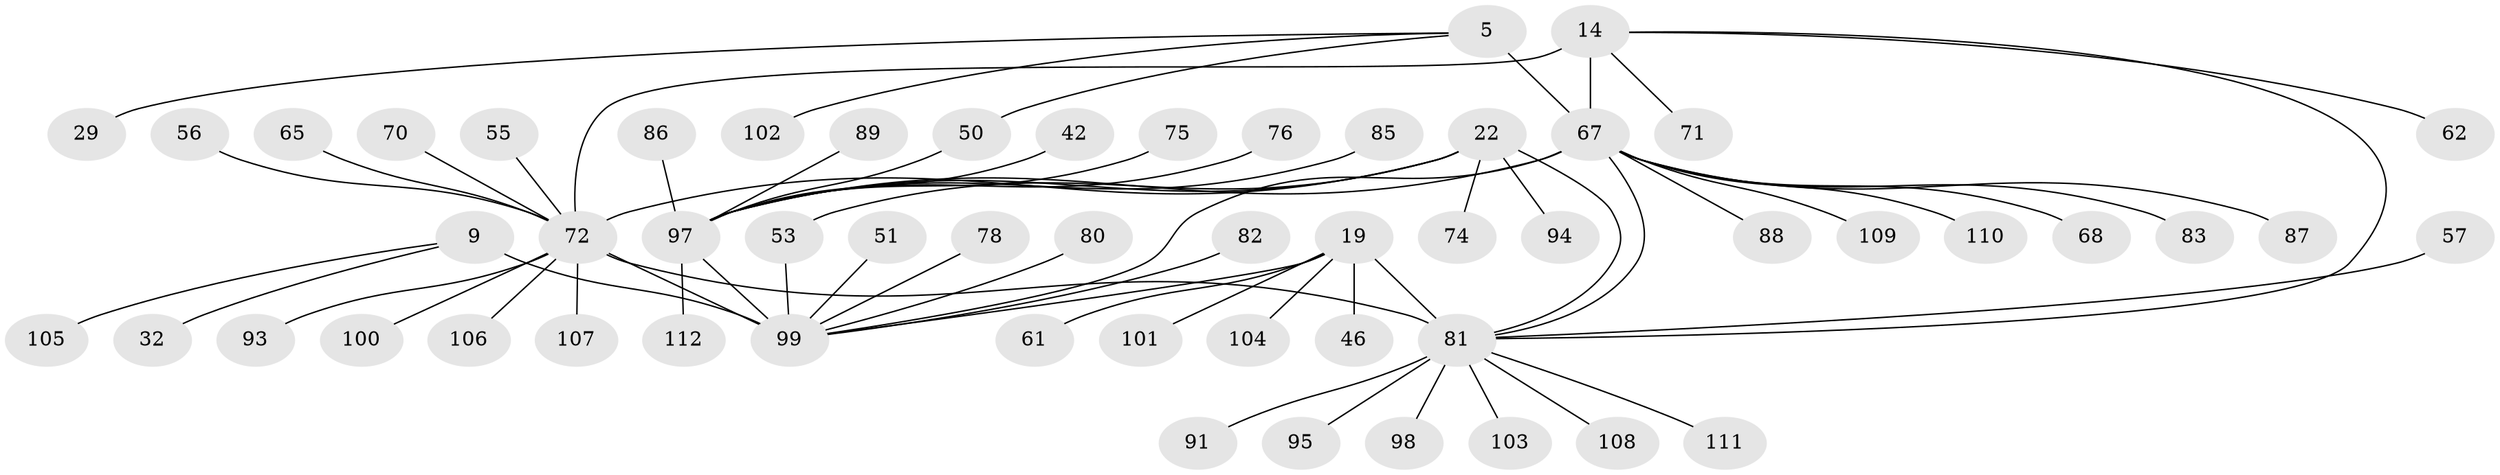 // original degree distribution, {8: 0.008928571428571428, 10: 0.044642857142857144, 11: 0.017857142857142856, 4: 0.008928571428571428, 7: 0.05357142857142857, 9: 0.03571428571428571, 5: 0.017857142857142856, 6: 0.03571428571428571, 2: 0.16964285714285715, 1: 0.5803571428571429, 3: 0.026785714285714284}
// Generated by graph-tools (version 1.1) at 2025/54/03/09/25 04:54:35]
// undirected, 56 vertices, 64 edges
graph export_dot {
graph [start="1"]
  node [color=gray90,style=filled];
  5 [super="+4"];
  9 [super="+7"];
  14 [super="+13"];
  19 [super="+17"];
  22 [super="+21"];
  29;
  32;
  42;
  46;
  50;
  51;
  53;
  55;
  56;
  57;
  61;
  62;
  65;
  67 [super="+66"];
  68;
  70 [super="+59"];
  71;
  72 [super="+11+15+31+54"];
  74;
  75;
  76;
  78;
  80;
  81 [super="+20+33+44+36+43+48"];
  82 [super="+35+38"];
  83;
  85;
  86;
  87 [super="+69"];
  88;
  89;
  91 [super="+90"];
  93;
  94;
  95 [super="+84"];
  97 [super="+92+41"];
  98 [super="+79"];
  99 [super="+10+30+49+77+8"];
  100 [super="+96"];
  101;
  102;
  103 [super="+28"];
  104;
  105;
  106;
  107;
  108;
  109;
  110;
  111;
  112 [super="+27"];
  5 -- 29;
  5 -- 50;
  5 -- 102;
  5 -- 67 [weight=6];
  9 -- 32;
  9 -- 105;
  9 -- 99 [weight=6];
  14 -- 62;
  14 -- 71;
  14 -- 72 [weight=6];
  14 -- 81;
  14 -- 67;
  19 -- 61;
  19 -- 101;
  19 -- 104;
  19 -- 46;
  19 -- 99;
  19 -- 81 [weight=6];
  22 -- 74;
  22 -- 94;
  22 -- 53;
  22 -- 72;
  22 -- 81;
  22 -- 97 [weight=6];
  42 -- 97;
  50 -- 97;
  51 -- 99;
  53 -- 99;
  55 -- 72;
  56 -- 72;
  57 -- 81;
  65 -- 72;
  67 -- 97;
  67 -- 99;
  67 -- 68;
  67 -- 109;
  67 -- 110;
  67 -- 81 [weight=2];
  67 -- 83;
  67 -- 87;
  67 -- 88;
  70 -- 72;
  72 -- 106;
  72 -- 93;
  72 -- 100;
  72 -- 107;
  72 -- 99 [weight=2];
  72 -- 81 [weight=2];
  75 -- 97;
  76 -- 97;
  78 -- 99;
  80 -- 99;
  81 -- 91;
  81 -- 95;
  81 -- 98;
  81 -- 103;
  81 -- 108;
  81 -- 111;
  82 -- 99;
  85 -- 97;
  86 -- 97;
  89 -- 97;
  97 -- 99 [weight=2];
  97 -- 112;
}
